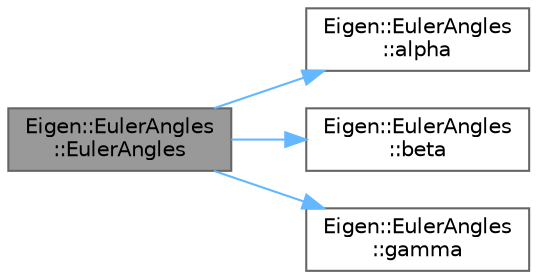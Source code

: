 digraph "Eigen::EulerAngles::EulerAngles"
{
 // LATEX_PDF_SIZE
  bgcolor="transparent";
  edge [fontname=Helvetica,fontsize=10,labelfontname=Helvetica,labelfontsize=10];
  node [fontname=Helvetica,fontsize=10,shape=box,height=0.2,width=0.4];
  rankdir="LR";
  Node1 [id="Node000001",label="Eigen::EulerAngles\l::EulerAngles",height=0.2,width=0.4,color="gray40", fillcolor="grey60", style="filled", fontcolor="black",tooltip=" "];
  Node1 -> Node2 [id="edge1_Node000001_Node000002",color="steelblue1",style="solid",tooltip=" "];
  Node2 [id="Node000002",label="Eigen::EulerAngles\l::alpha",height=0.2,width=0.4,color="grey40", fillcolor="white", style="filled",URL="$class_eigen_1_1_euler_angles.html#a6146f78ee0fb9d9a7d685a4654066825",tooltip=" "];
  Node1 -> Node3 [id="edge2_Node000001_Node000003",color="steelblue1",style="solid",tooltip=" "];
  Node3 [id="Node000003",label="Eigen::EulerAngles\l::beta",height=0.2,width=0.4,color="grey40", fillcolor="white", style="filled",URL="$class_eigen_1_1_euler_angles.html#a1bf59f8acaed985964c98c1f59d8f5ab",tooltip=" "];
  Node1 -> Node4 [id="edge3_Node000001_Node000004",color="steelblue1",style="solid",tooltip=" "];
  Node4 [id="Node000004",label="Eigen::EulerAngles\l::gamma",height=0.2,width=0.4,color="grey40", fillcolor="white", style="filled",URL="$class_eigen_1_1_euler_angles.html#aa75a5f16105d96eedf81bf9f8e789e21",tooltip=" "];
}

